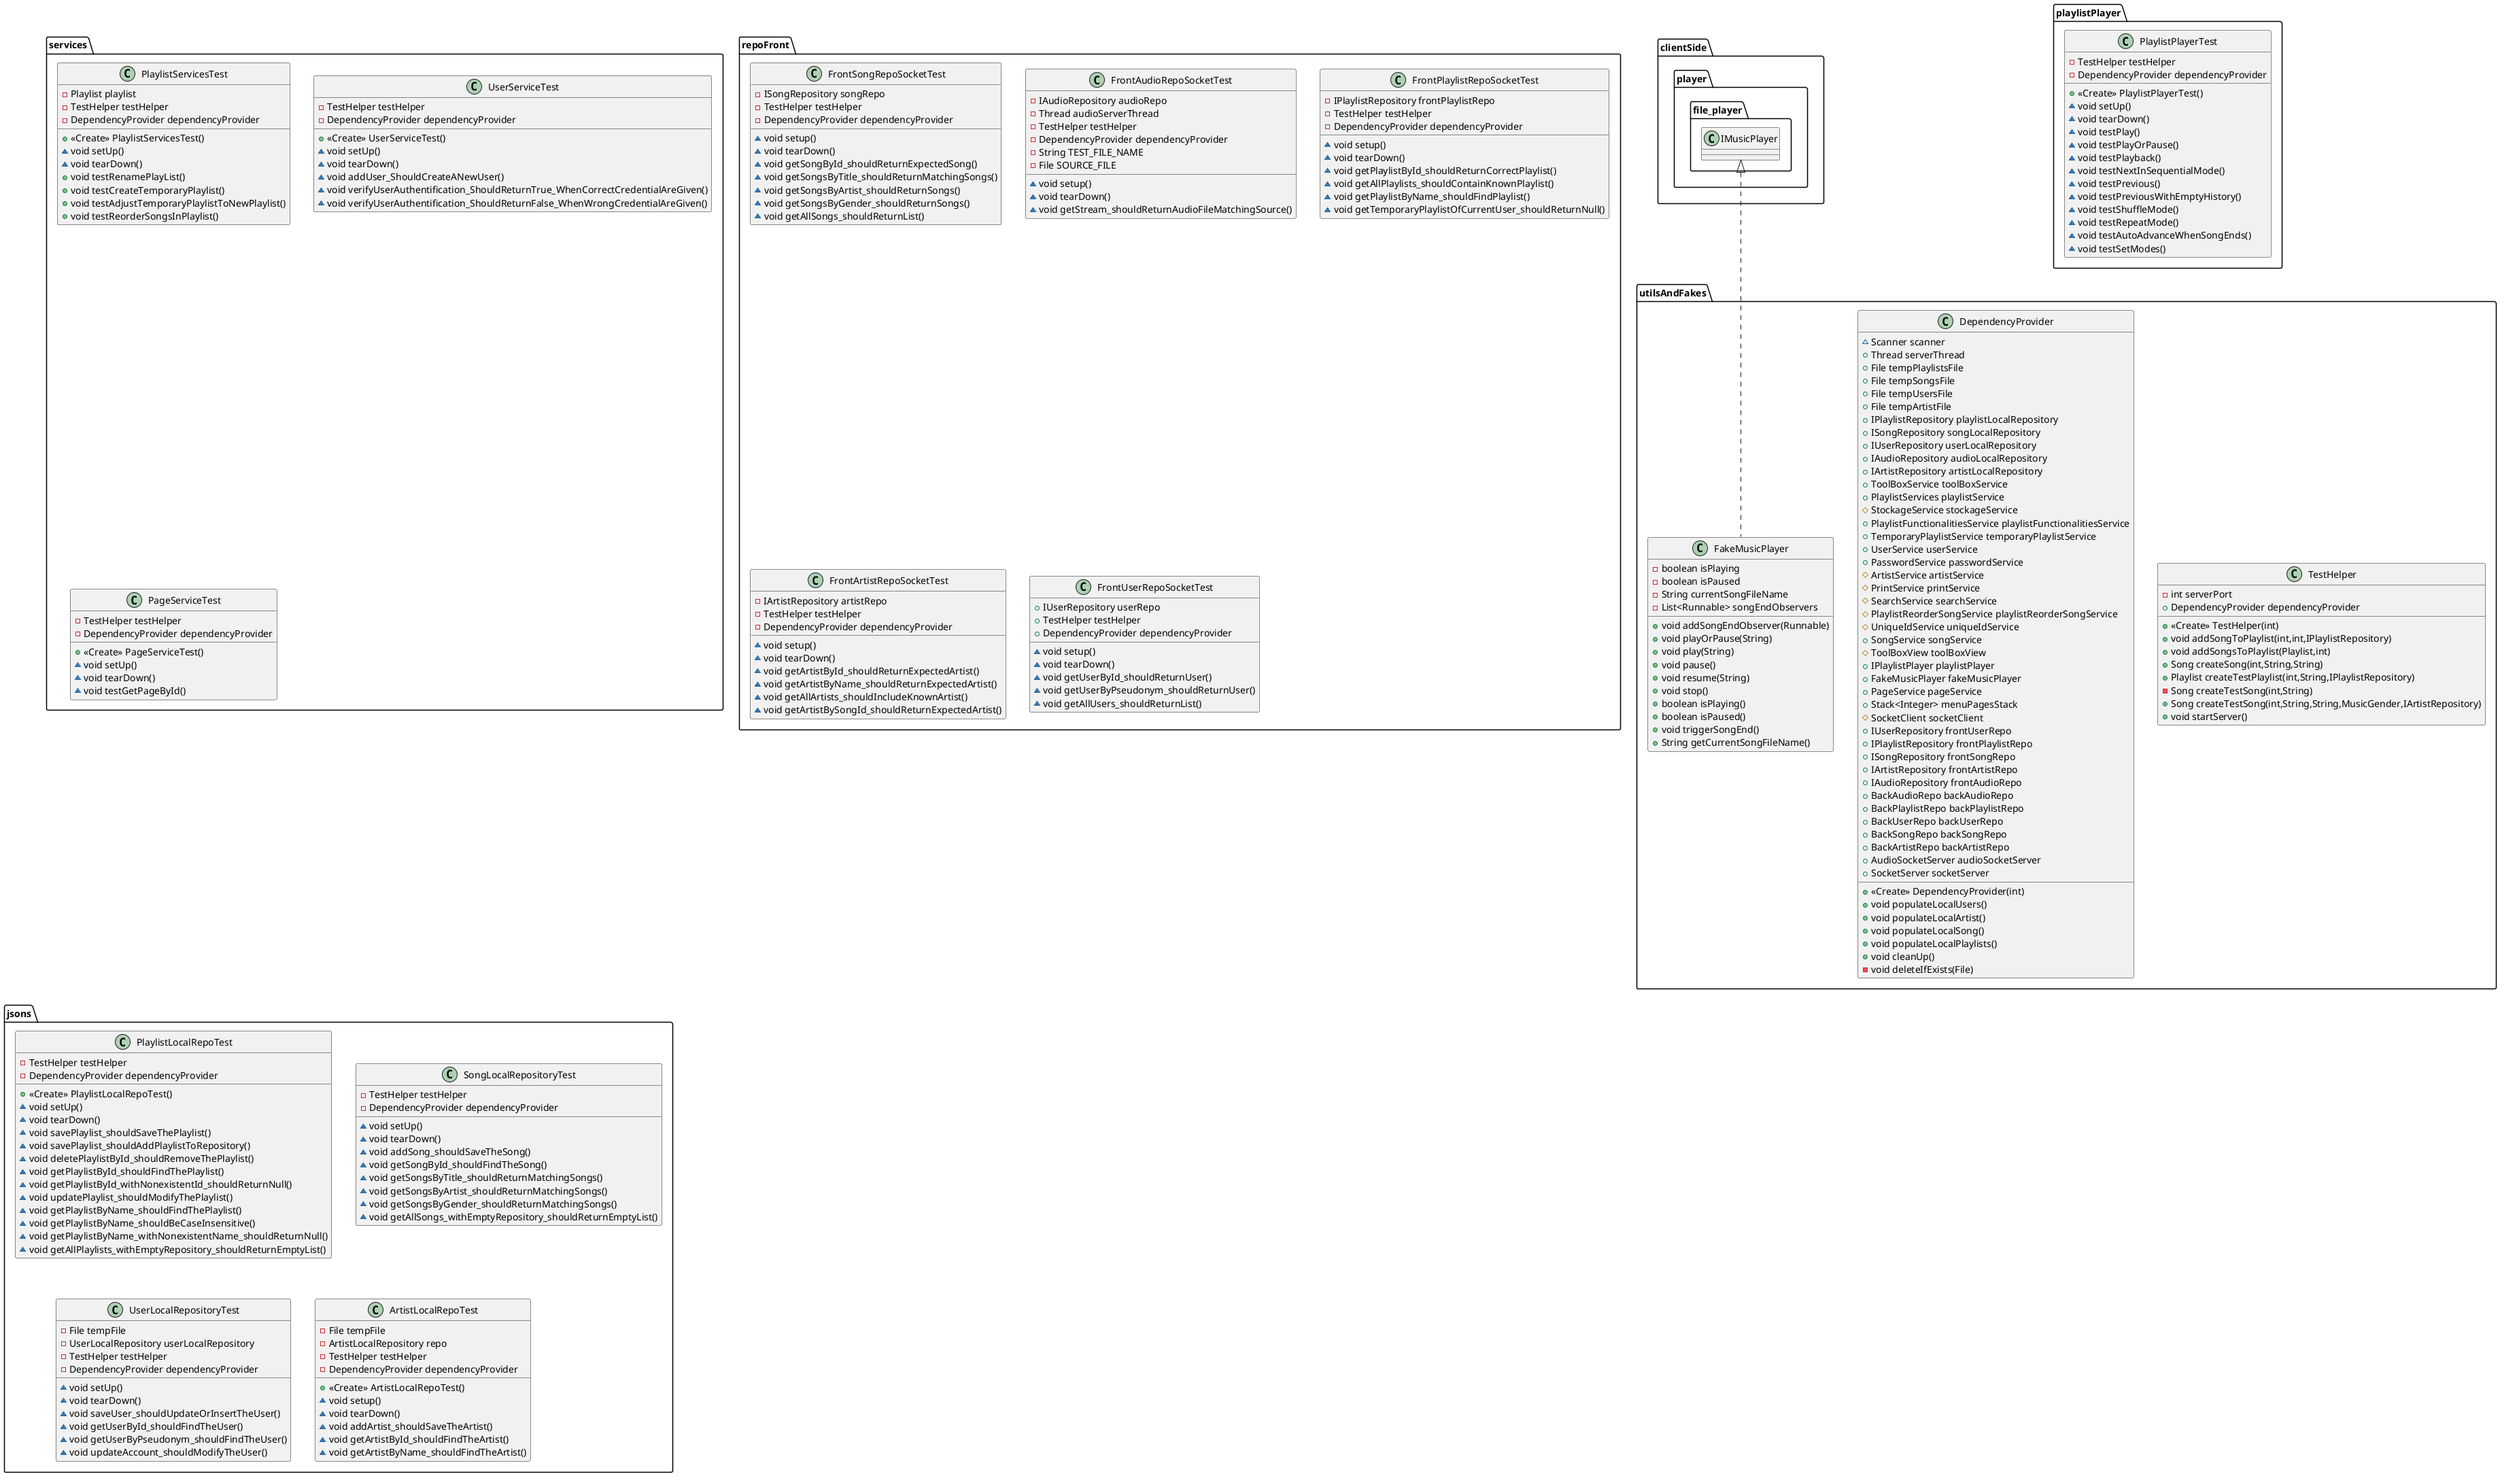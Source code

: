 @startuml
class services.PlaylistServicesTest {
- Playlist playlist
- TestHelper testHelper
- DependencyProvider dependencyProvider
+ <<Create>> PlaylistServicesTest()
~ void setUp()
~ void tearDown()
+ void testRenamePlayList()
+ void testCreateTemporaryPlaylist()
+ void testAdjustTemporaryPlaylistToNewPlaylist()
+ void testReorderSongsInPlaylist()
}


class repoFront.FrontSongRepoSocketTest {
- ISongRepository songRepo
- TestHelper testHelper
- DependencyProvider dependencyProvider
~ void setup()
~ void tearDown()
~ void getSongById_shouldReturnExpectedSong()
~ void getSongsByTitle_shouldReturnMatchingSongs()
~ void getSongsByArtist_shouldReturnSongs()
~ void getSongsByGender_shouldReturnSongs()
~ void getAllSongs_shouldReturnList()
}


class jsons.PlaylistLocalRepoTest {
- TestHelper testHelper
- DependencyProvider dependencyProvider
+ <<Create>> PlaylistLocalRepoTest()
~ void setUp()
~ void tearDown()
~ void savePlaylist_shouldSaveThePlaylist()
~ void savePlaylist_shouldAddPlaylistToRepository()
~ void deletePlaylistById_shouldRemoveThePlaylist()
~ void getPlaylistById_shouldFindThePlaylist()
~ void getPlaylistById_withNonexistentId_shouldReturnNull()
~ void updatePlaylist_shouldModifyThePlaylist()
~ void getPlaylistByName_shouldFindThePlaylist()
~ void getPlaylistByName_shouldBeCaseInsensitive()
~ void getPlaylistByName_withNonexistentName_shouldReturnNull()
~ void getAllPlaylists_withEmptyRepository_shouldReturnEmptyList()
}


class utilsAndFakes.TestHelper {
- int serverPort
+ DependencyProvider dependencyProvider
+ <<Create>> TestHelper(int)
+ void addSongToPlaylist(int,int,IPlaylistRepository)
+ void addSongsToPlaylist(Playlist,int)
+ Song createSong(int,String,String)
+ Playlist createTestPlaylist(int,String,IPlaylistRepository)
- Song createTestSong(int,String)
+ Song createTestSong(int,String,String,MusicGender,IArtistRepository)
+ void startServer()
}


class repoFront.FrontAudioRepoSocketTest {
- IAudioRepository audioRepo
- Thread audioServerThread
- TestHelper testHelper
- DependencyProvider dependencyProvider
- String TEST_FILE_NAME
- File SOURCE_FILE
~ void setup()
~ void tearDown()
~ void getStream_shouldReturnAudioFileMatchingSource()
}


class repoFront.FrontPlaylistRepoSocketTest {
- IPlaylistRepository frontPlaylistRepo
- TestHelper testHelper
- DependencyProvider dependencyProvider
~ void setup()
~ void tearDown()
~ void getPlaylistById_shouldReturnCorrectPlaylist()
~ void getAllPlaylists_shouldContainKnownPlaylist()
~ void getPlaylistByName_shouldFindPlaylist()
~ void getTemporaryPlaylistOfCurrentUser_shouldReturnNull()
}


class repoFront.FrontArtistRepoSocketTest {
- IArtistRepository artistRepo
- TestHelper testHelper
- DependencyProvider dependencyProvider
~ void setup()
~ void tearDown()
~ void getArtistById_shouldReturnExpectedArtist()
~ void getArtistByName_shouldReturnExpectedArtist()
~ void getAllArtists_shouldIncludeKnownArtist()
~ void getArtistBySongId_shouldReturnExpectedArtist()
}


class repoFront.FrontUserRepoSocketTest {
+ IUserRepository userRepo
+ TestHelper testHelper
+ DependencyProvider dependencyProvider
~ void setup()
~ void tearDown()
~ void getUserById_shouldReturnUser()
~ void getUserByPseudonym_shouldReturnUser()
~ void getAllUsers_shouldReturnList()
}


class utilsAndFakes.DependencyProvider {
~ Scanner scanner
+ Thread serverThread
+ File tempPlaylistsFile
+ File tempSongsFile
+ File tempUsersFile
+ File tempArtistFile
+ IPlaylistRepository playlistLocalRepository
+ ISongRepository songLocalRepository
+ IUserRepository userLocalRepository
+ IAudioRepository audioLocalRepository
+ IArtistRepository artistLocalRepository
+ ToolBoxService toolBoxService
+ PlaylistServices playlistService
# StockageService stockageService
+ PlaylistFunctionalitiesService playlistFunctionalitiesService
+ TemporaryPlaylistService temporaryPlaylistService
+ UserService userService
+ PasswordService passwordService
# ArtistService artistService
# PrintService printService
# SearchService searchService
# PlaylistReorderSongService playlistReorderSongService
# UniqueIdService uniqueIdService
+ SongService songService
# ToolBoxView toolBoxView
+ IPlaylistPlayer playlistPlayer
+ FakeMusicPlayer fakeMusicPlayer
+ PageService pageService
+ Stack<Integer> menuPagesStack
# SocketClient socketClient
+ IUserRepository frontUserRepo
+ IPlaylistRepository frontPlaylistRepo
+ ISongRepository frontSongRepo
+ IArtistRepository frontArtistRepo
+ IAudioRepository frontAudioRepo
+ BackAudioRepo backAudioRepo
+ BackPlaylistRepo backPlaylistRepo
+ BackUserRepo backUserRepo
+ BackSongRepo backSongRepo
+ BackArtistRepo backArtistRepo
+ AudioSocketServer audioSocketServer
+ SocketServer socketServer
+ <<Create>> DependencyProvider(int)
+ void populateLocalUsers()
+ void populateLocalArtist()
+ void populateLocalSong()
+ void populateLocalPlaylists()
+ void cleanUp()
- void deleteIfExists(File)
}


class jsons.SongLocalRepositoryTest {
- TestHelper testHelper
- DependencyProvider dependencyProvider
~ void setUp()
~ void tearDown()
~ void addSong_shouldSaveTheSong()
~ void getSongById_shouldFindTheSong()
~ void getSongsByTitle_shouldReturnMatchingSongs()
~ void getSongsByArtist_shouldReturnMatchingSongs()
~ void getSongsByGender_shouldReturnMatchingSongs()
~ void getAllSongs_withEmptyRepository_shouldReturnEmptyList()
}


class jsons.UserLocalRepositoryTest {
- File tempFile
- UserLocalRepository userLocalRepository
- TestHelper testHelper
- DependencyProvider dependencyProvider
~ void setUp()
~ void tearDown()
~ void saveUser_shouldUpdateOrInsertTheUser()
~ void getUserById_shouldFindTheUser()
~ void getUserByPseudonym_shouldFindTheUser()
~ void updateAccount_shouldModifyTheUser()
}


class utilsAndFakes.FakeMusicPlayer {
- boolean isPlaying
- boolean isPaused
- String currentSongFileName
- List<Runnable> songEndObservers
+ void addSongEndObserver(Runnable)
+ void playOrPause(String)
+ void play(String)
+ void pause()
+ void resume(String)
+ void stop()
+ boolean isPlaying()
+ boolean isPaused()
+ void triggerSongEnd()
+ String getCurrentSongFileName()
}


class playlistPlayer.PlaylistPlayerTest {
- TestHelper testHelper
- DependencyProvider dependencyProvider
+ <<Create>> PlaylistPlayerTest()
~ void setUp()
~ void tearDown()
~ void testPlay()
~ void testPlayOrPause()
~ void testPlayback()
~ void testNextInSequentialMode()
~ void testPrevious()
~ void testPreviousWithEmptyHistory()
~ void testShuffleMode()
~ void testRepeatMode()
~ void testAutoAdvanceWhenSongEnds()
~ void testSetModes()
}


class services.UserServiceTest {
- TestHelper testHelper
- DependencyProvider dependencyProvider
+ <<Create>> UserServiceTest()
~ void setUp()
~ void tearDown()
~ void addUser_ShouldCreateANewUser()
~ void verifyUserAuthentification_ShouldReturnTrue_WhenCorrectCredentialAreGiven()
~ void verifyUserAuthentification_ShouldReturnFalse_WhenWrongCredentialAreGiven()
}


class jsons.ArtistLocalRepoTest {
- File tempFile
- ArtistLocalRepository repo
- TestHelper testHelper
- DependencyProvider dependencyProvider
+ <<Create>> ArtistLocalRepoTest()
~ void setup()
~ void tearDown()
~ void addArtist_shouldSaveTheArtist()
~ void getArtistById_shouldFindTheArtist()
~ void getArtistByName_shouldFindTheArtist()
}


class services.PageServiceTest {
- TestHelper testHelper
- DependencyProvider dependencyProvider
+ <<Create>> PageServiceTest()
~ void setUp()
~ void tearDown()
~ void testGetPageById()
}




clientSide.player.file_player.IMusicPlayer <|.. utilsAndFakes.FakeMusicPlayer
@enduml